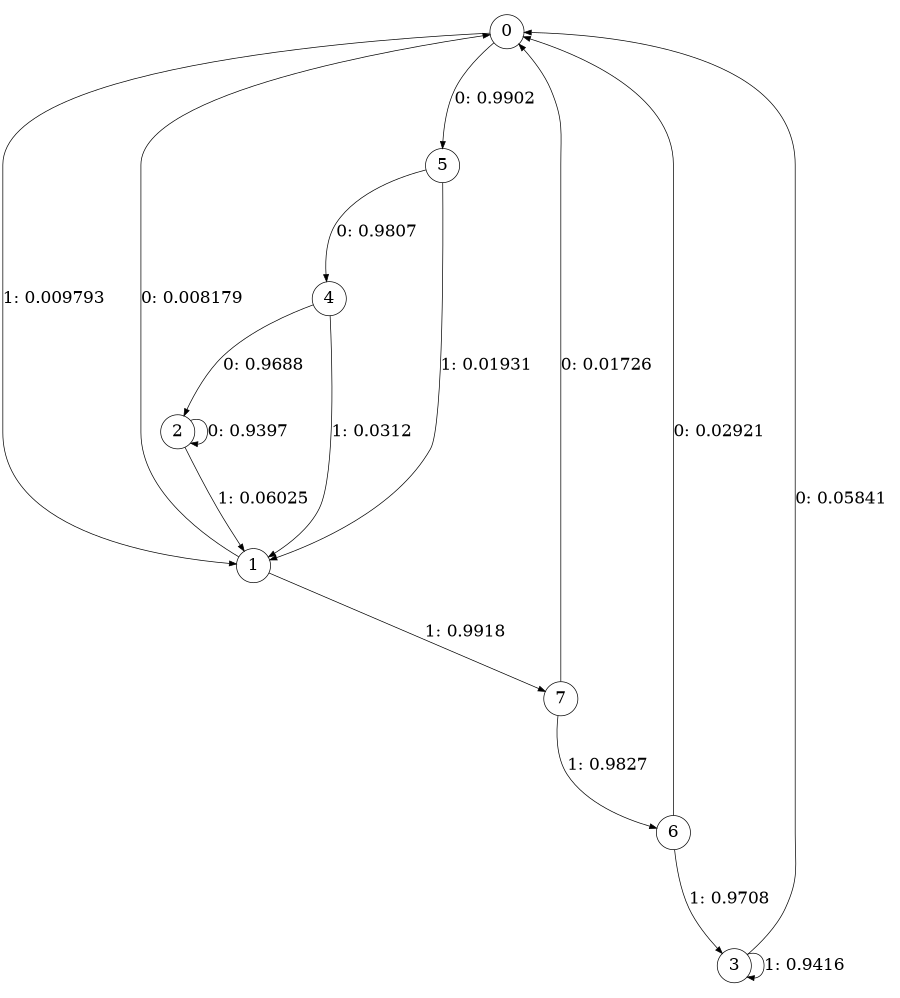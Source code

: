 digraph "ch4_random_source_L6" {
size = "6,8.5";
ratio = "fill";
node [shape = circle];
node [fontsize = 24];
edge [fontsize = 24];
0 -> 5 [label = "0: 0.9902   "];
0 -> 1 [label = "1: 0.009793  "];
1 -> 0 [label = "0: 0.008179  "];
1 -> 7 [label = "1: 0.9918   "];
2 -> 2 [label = "0: 0.9397   "];
2 -> 1 [label = "1: 0.06025  "];
3 -> 0 [label = "0: 0.05841  "];
3 -> 3 [label = "1: 0.9416   "];
4 -> 2 [label = "0: 0.9688   "];
4 -> 1 [label = "1: 0.0312   "];
5 -> 4 [label = "0: 0.9807   "];
5 -> 1 [label = "1: 0.01931  "];
6 -> 0 [label = "0: 0.02921  "];
6 -> 3 [label = "1: 0.9708   "];
7 -> 0 [label = "0: 0.01726  "];
7 -> 6 [label = "1: 0.9827   "];
}